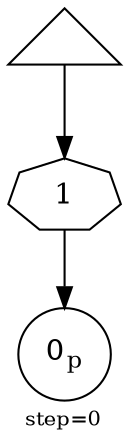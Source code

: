 digraph {
  graph  [labelloc=bottom,labeljust=left,fontsize="10",label="step=0"];
  "365" [shape=triangle,peripheries="1",label="",labelfontcolor=black,color=black];
  "366" [shape=circle,peripheries="1",label=<0<SUB>p</SUB>>,labelfontcolor=black,color=black];
  "367" [label=<1>,peripheries="1",color=black,shape=septagon];
  "365" -> "367" [color=black];
  "367" -> "366" [color=black];
}